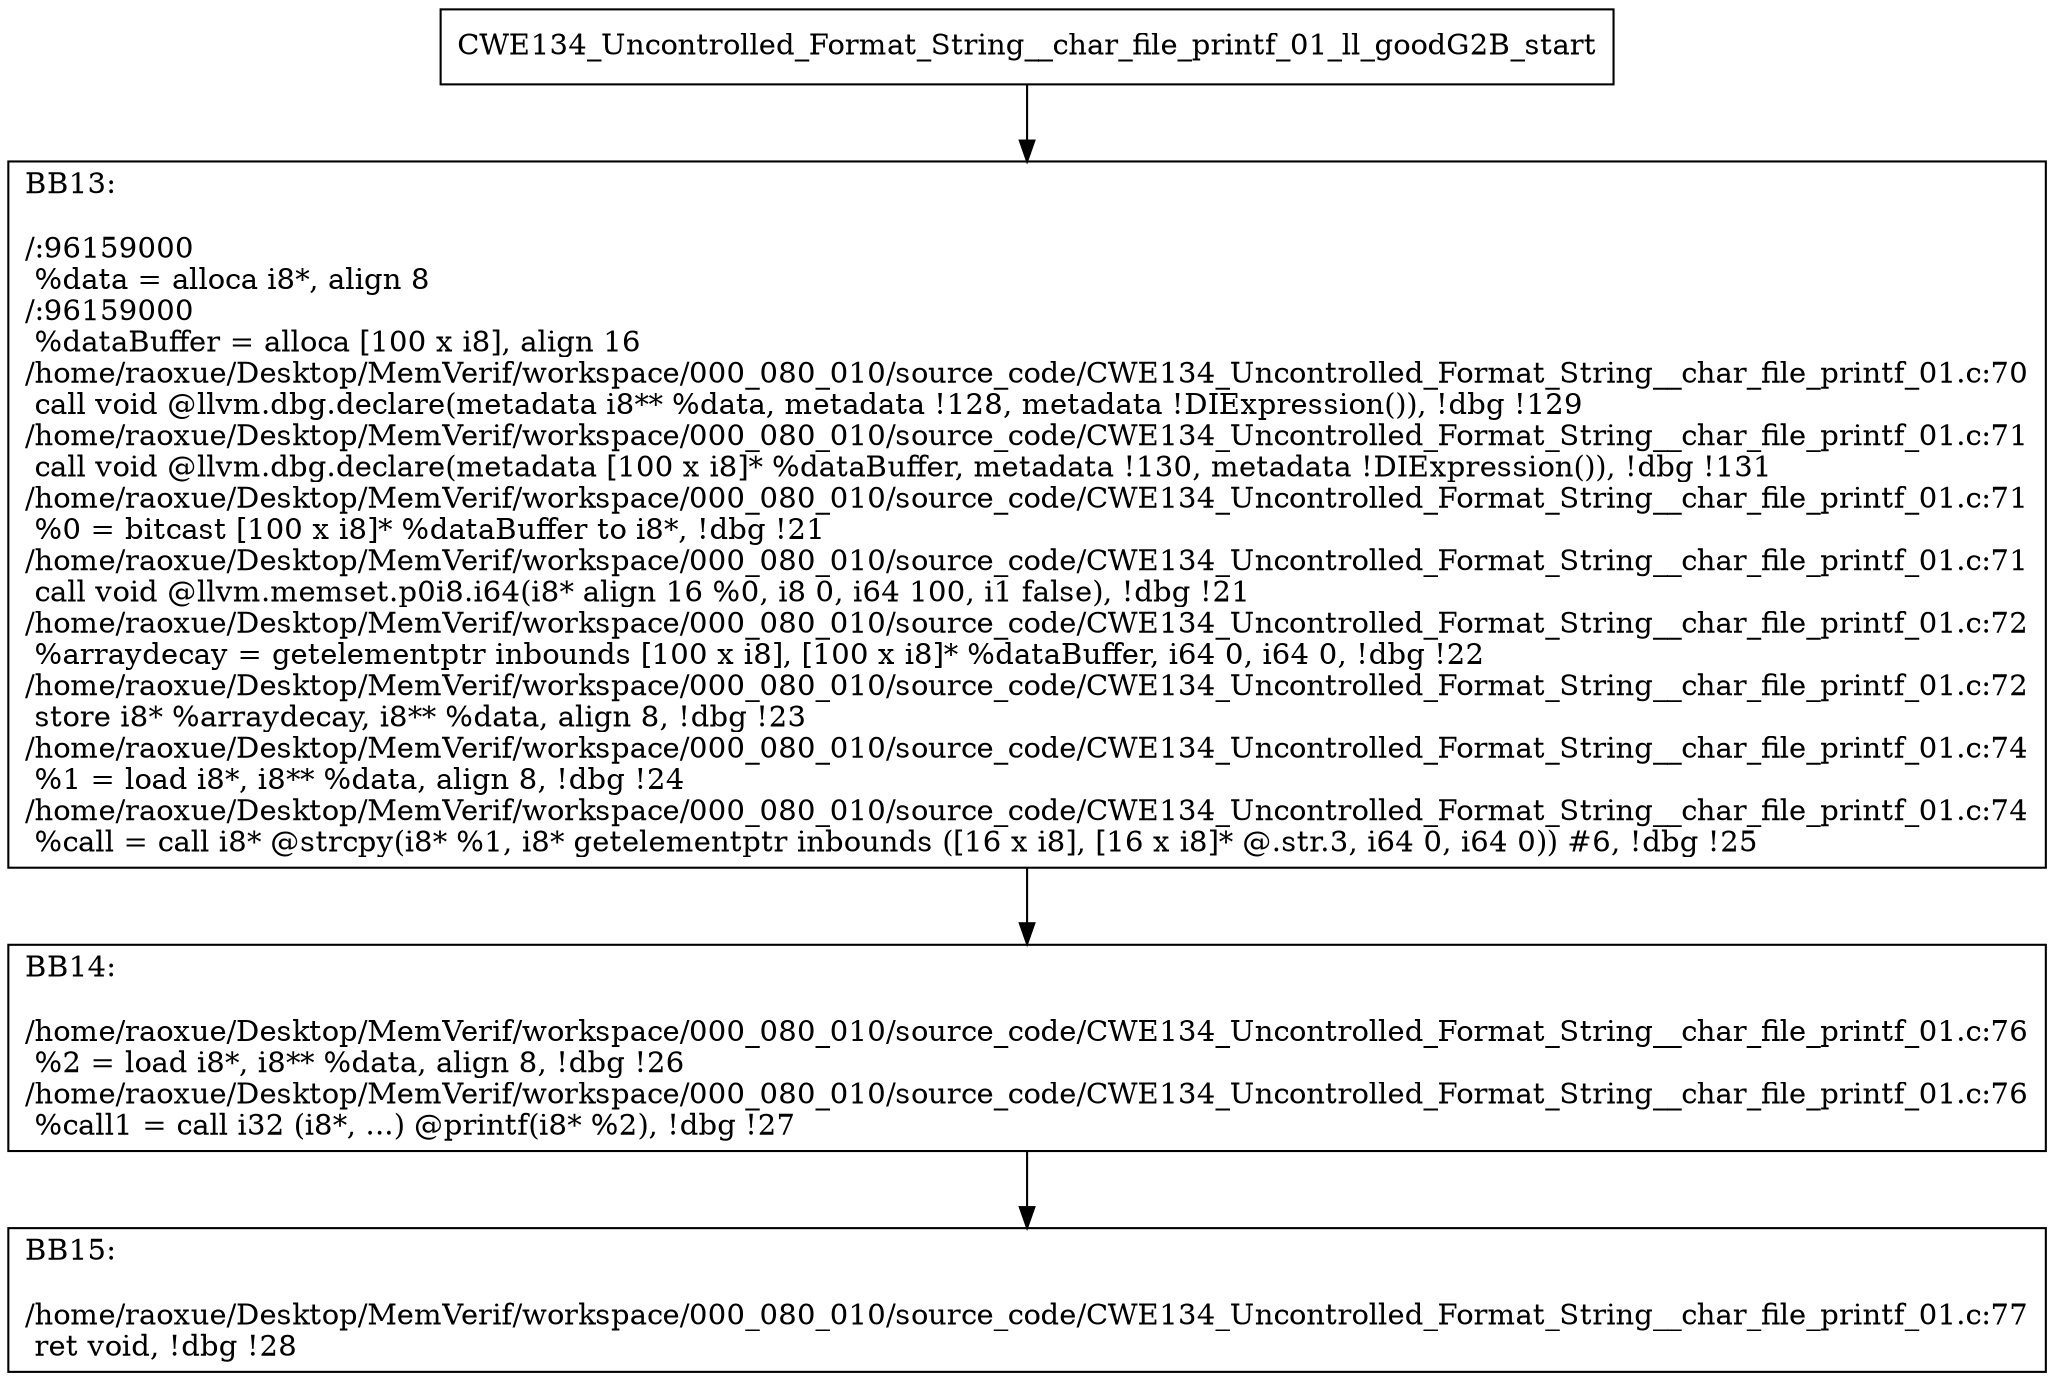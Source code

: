 digraph "CFG for'CWE134_Uncontrolled_Format_String__char_file_printf_01_ll_goodG2B' function" {
	BBCWE134_Uncontrolled_Format_String__char_file_printf_01_ll_goodG2B_start[shape=record,label="{CWE134_Uncontrolled_Format_String__char_file_printf_01_ll_goodG2B_start}"];
	BBCWE134_Uncontrolled_Format_String__char_file_printf_01_ll_goodG2B_start-> CWE134_Uncontrolled_Format_String__char_file_printf_01_ll_goodG2BBB13;
	CWE134_Uncontrolled_Format_String__char_file_printf_01_ll_goodG2BBB13 [shape=record, label="{BB13:\l\l/:96159000\l
  %data = alloca i8*, align 8\l
/:96159000\l
  %dataBuffer = alloca [100 x i8], align 16\l
/home/raoxue/Desktop/MemVerif/workspace/000_080_010/source_code/CWE134_Uncontrolled_Format_String__char_file_printf_01.c:70\l
  call void @llvm.dbg.declare(metadata i8** %data, metadata !128, metadata !DIExpression()), !dbg !129\l
/home/raoxue/Desktop/MemVerif/workspace/000_080_010/source_code/CWE134_Uncontrolled_Format_String__char_file_printf_01.c:71\l
  call void @llvm.dbg.declare(metadata [100 x i8]* %dataBuffer, metadata !130, metadata !DIExpression()), !dbg !131\l
/home/raoxue/Desktop/MemVerif/workspace/000_080_010/source_code/CWE134_Uncontrolled_Format_String__char_file_printf_01.c:71\l
  %0 = bitcast [100 x i8]* %dataBuffer to i8*, !dbg !21\l
/home/raoxue/Desktop/MemVerif/workspace/000_080_010/source_code/CWE134_Uncontrolled_Format_String__char_file_printf_01.c:71\l
  call void @llvm.memset.p0i8.i64(i8* align 16 %0, i8 0, i64 100, i1 false), !dbg !21\l
/home/raoxue/Desktop/MemVerif/workspace/000_080_010/source_code/CWE134_Uncontrolled_Format_String__char_file_printf_01.c:72\l
  %arraydecay = getelementptr inbounds [100 x i8], [100 x i8]* %dataBuffer, i64 0, i64 0, !dbg !22\l
/home/raoxue/Desktop/MemVerif/workspace/000_080_010/source_code/CWE134_Uncontrolled_Format_String__char_file_printf_01.c:72\l
  store i8* %arraydecay, i8** %data, align 8, !dbg !23\l
/home/raoxue/Desktop/MemVerif/workspace/000_080_010/source_code/CWE134_Uncontrolled_Format_String__char_file_printf_01.c:74\l
  %1 = load i8*, i8** %data, align 8, !dbg !24\l
/home/raoxue/Desktop/MemVerif/workspace/000_080_010/source_code/CWE134_Uncontrolled_Format_String__char_file_printf_01.c:74\l
  %call = call i8* @strcpy(i8* %1, i8* getelementptr inbounds ([16 x i8], [16 x i8]* @.str.3, i64 0, i64 0)) #6, !dbg !25\l
}"];
	CWE134_Uncontrolled_Format_String__char_file_printf_01_ll_goodG2BBB13-> CWE134_Uncontrolled_Format_String__char_file_printf_01_ll_goodG2BBB14;
	CWE134_Uncontrolled_Format_String__char_file_printf_01_ll_goodG2BBB14 [shape=record, label="{BB14:\l\l/home/raoxue/Desktop/MemVerif/workspace/000_080_010/source_code/CWE134_Uncontrolled_Format_String__char_file_printf_01.c:76\l
  %2 = load i8*, i8** %data, align 8, !dbg !26\l
/home/raoxue/Desktop/MemVerif/workspace/000_080_010/source_code/CWE134_Uncontrolled_Format_String__char_file_printf_01.c:76\l
  %call1 = call i32 (i8*, ...) @printf(i8* %2), !dbg !27\l
}"];
	CWE134_Uncontrolled_Format_String__char_file_printf_01_ll_goodG2BBB14-> CWE134_Uncontrolled_Format_String__char_file_printf_01_ll_goodG2BBB15;
	CWE134_Uncontrolled_Format_String__char_file_printf_01_ll_goodG2BBB15 [shape=record, label="{BB15:\l\l/home/raoxue/Desktop/MemVerif/workspace/000_080_010/source_code/CWE134_Uncontrolled_Format_String__char_file_printf_01.c:77\l
  ret void, !dbg !28\l
}"];
}
